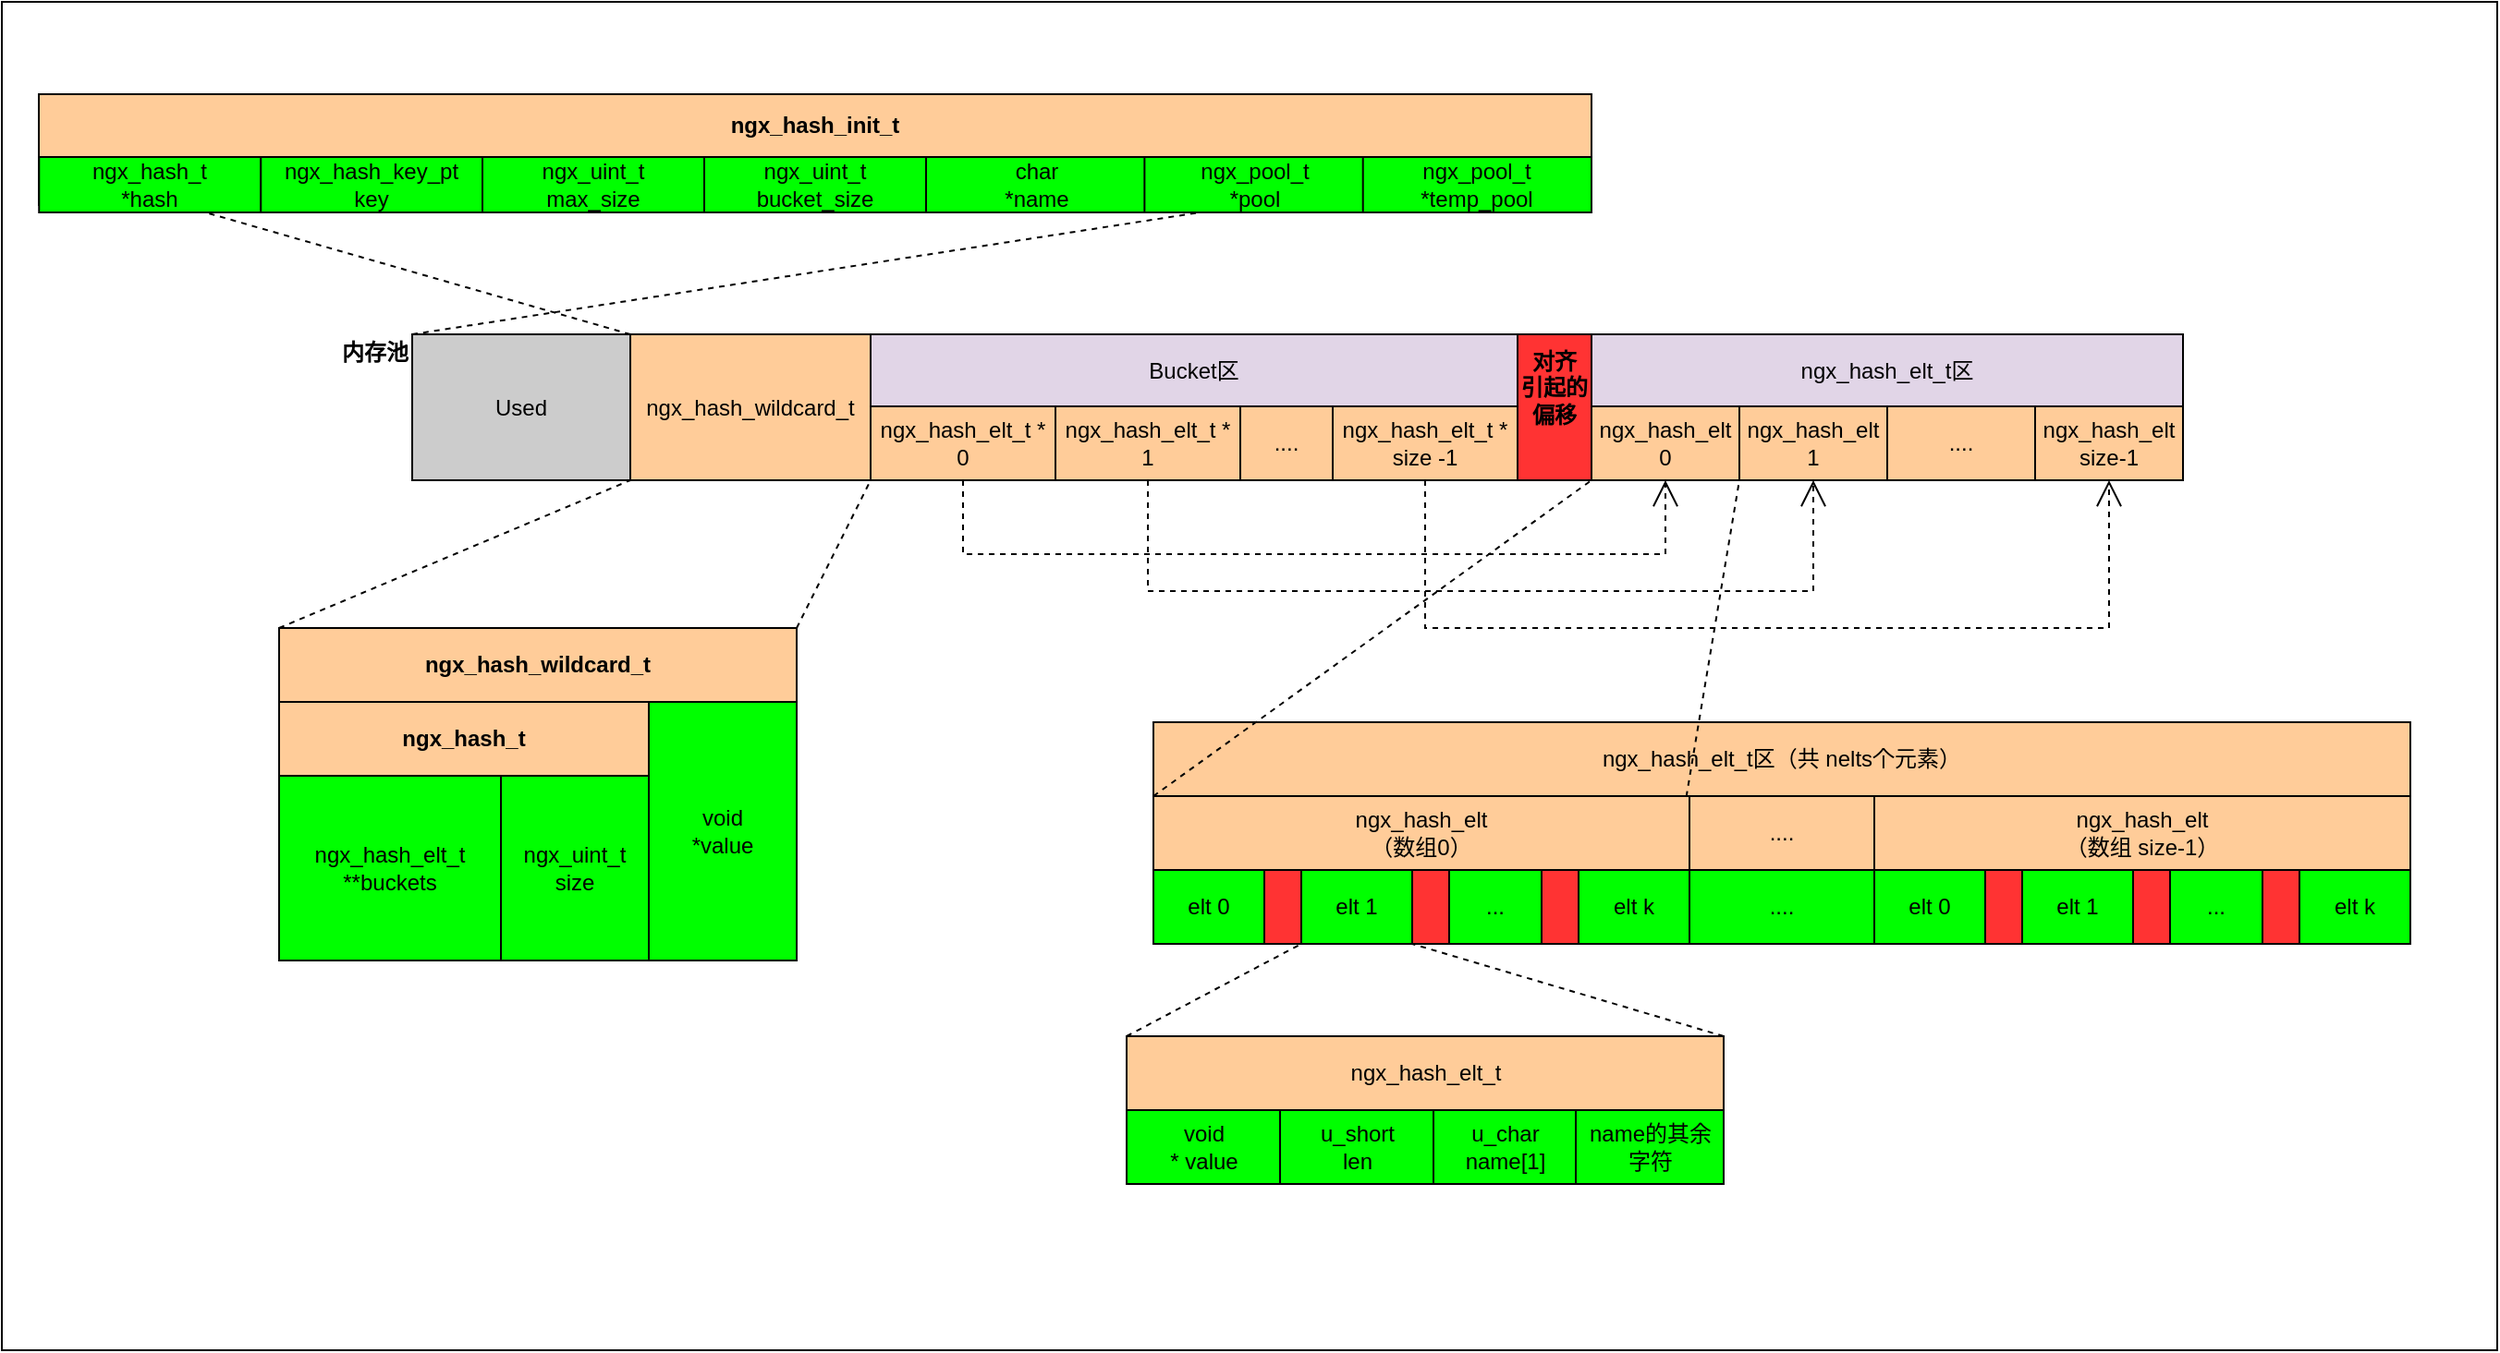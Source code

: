 <mxfile version="12.5.5" type="github" pages="2">
  <diagram id="PYBcWRIYP_JWarQOY-v8" name="ngx_hash">
    <mxGraphModel dx="2235" dy="1949" grid="1" gridSize="10" guides="1" tooltips="1" connect="1" arrows="1" fold="1" page="1" pageScale="1" pageWidth="827" pageHeight="1169" math="0" shadow="0">
      <root>
        <mxCell id="0"/>
        <mxCell id="1" parent="0"/>
        <mxCell id="IymGdgdyuC5TBlrSCNEB-85" value="" style="rounded=0;whiteSpace=wrap;html=1;strokeColor=#000000;fillColor=#FFFFFF;" parent="1" vertex="1">
          <mxGeometry x="-160" y="-370" width="1350" height="730" as="geometry"/>
        </mxCell>
        <mxCell id="IymGdgdyuC5TBlrSCNEB-5" value="" style="rounded=0;whiteSpace=wrap;html=1;" parent="1" vertex="1">
          <mxGeometry x="-10" y="-31" width="280" height="180" as="geometry"/>
        </mxCell>
        <mxCell id="GJd5LnFdF1x4W9C9UNJp-11" value="" style="rounded=0;whiteSpace=wrap;html=1;" parent="1" vertex="1">
          <mxGeometry x="-10" y="9" width="200" height="140" as="geometry"/>
        </mxCell>
        <mxCell id="n5V-XG2XSndLqi8VTAbY-1" value="" style="rounded=0;whiteSpace=wrap;html=1;" parent="1" vertex="1">
          <mxGeometry x="-140" y="-320" width="840" height="60" as="geometry"/>
        </mxCell>
        <mxCell id="n5V-XG2XSndLqi8VTAbY-3" value="ngx_hash_t&lt;br&gt;*hash" style="rounded=0;whiteSpace=wrap;html=1;fillColor=#00FF00;" parent="1" vertex="1">
          <mxGeometry x="-139.87" y="-286" width="120" height="30" as="geometry"/>
        </mxCell>
        <mxCell id="n5V-XG2XSndLqi8VTAbY-4" value="ngx_hash_key_pt&lt;br&gt;key" style="rounded=0;whiteSpace=wrap;html=1;fillColor=#00FF00;" parent="1" vertex="1">
          <mxGeometry x="-19.87" y="-286" width="120" height="30" as="geometry"/>
        </mxCell>
        <mxCell id="n5V-XG2XSndLqi8VTAbY-5" value="ngx_uint_t&lt;br&gt;max_size" style="rounded=0;whiteSpace=wrap;html=1;fillColor=#00FF00;" parent="1" vertex="1">
          <mxGeometry x="100" y="-286" width="120" height="30" as="geometry"/>
        </mxCell>
        <mxCell id="n5V-XG2XSndLqi8VTAbY-6" value="ngx_uint_t&lt;br&gt;bucket_size" style="rounded=0;whiteSpace=wrap;html=1;fillColor=#00FF00;" parent="1" vertex="1">
          <mxGeometry x="220" y="-286" width="120" height="30" as="geometry"/>
        </mxCell>
        <mxCell id="n5V-XG2XSndLqi8VTAbY-7" value="char&lt;br&gt;*name" style="rounded=0;whiteSpace=wrap;html=1;fillColor=#00FF00;" parent="1" vertex="1">
          <mxGeometry x="340" y="-286" width="120" height="30" as="geometry"/>
        </mxCell>
        <mxCell id="n5V-XG2XSndLqi8VTAbY-8" value="ngx_pool_t&lt;br&gt;*pool" style="rounded=0;whiteSpace=wrap;html=1;fillColor=#00FF00;" parent="1" vertex="1">
          <mxGeometry x="458.18" y="-286" width="120" height="30" as="geometry"/>
        </mxCell>
        <mxCell id="n5V-XG2XSndLqi8VTAbY-9" value="ngx_pool_t&lt;br&gt;*temp_pool" style="rounded=0;whiteSpace=wrap;html=1;fillColor=#00FF00;" parent="1" vertex="1">
          <mxGeometry x="576.36" y="-286" width="123.64" height="30" as="geometry"/>
        </mxCell>
        <mxCell id="n5V-XG2XSndLqi8VTAbY-10" value="" style="rounded=0;whiteSpace=wrap;html=1;" parent="1" vertex="1">
          <mxGeometry x="62" y="-190" width="598" height="79" as="geometry"/>
        </mxCell>
        <mxCell id="IymGdgdyuC5TBlrSCNEB-1" value="&lt;b&gt;内存池&lt;/b&gt;" style="text;html=1;strokeColor=none;fillColor=none;align=center;verticalAlign=middle;whiteSpace=wrap;rounded=0;" parent="1" vertex="1">
          <mxGeometry x="22" y="-190" width="40" height="20" as="geometry"/>
        </mxCell>
        <mxCell id="IymGdgdyuC5TBlrSCNEB-3" value="Used" style="rounded=0;whiteSpace=wrap;html=1;fillColor=#CCCCCC;" parent="1" vertex="1">
          <mxGeometry x="62" y="-190" width="118" height="79" as="geometry"/>
        </mxCell>
        <mxCell id="IymGdgdyuC5TBlrSCNEB-9" value="&lt;b style=&quot;white-space: normal&quot;&gt;ngx_hash_wildcard_t&lt;/b&gt;" style="rounded=0;whiteSpace=wrap;html=1;fillColor=#FFCC99;" parent="1" vertex="1">
          <mxGeometry x="-10" y="-31" width="280" height="40" as="geometry"/>
        </mxCell>
        <mxCell id="IymGdgdyuC5TBlrSCNEB-10" value="&lt;b style=&quot;white-space: normal&quot;&gt;ngx_hash_t&lt;/b&gt;" style="rounded=0;whiteSpace=wrap;html=1;fillColor=#FFCC99;" parent="1" vertex="1">
          <mxGeometry x="-10" y="9" width="200" height="40" as="geometry"/>
        </mxCell>
        <mxCell id="IymGdgdyuC5TBlrSCNEB-11" value="&lt;span style=&quot;white-space: normal&quot;&gt;ngx_hash_elt_t&lt;/span&gt;&lt;br style=&quot;white-space: normal&quot;&gt;&lt;span style=&quot;white-space: normal&quot;&gt;**buckets&lt;/span&gt;" style="rounded=0;whiteSpace=wrap;html=1;fillColor=#00FF00;" parent="1" vertex="1">
          <mxGeometry x="-10" y="49" width="120" height="100" as="geometry"/>
        </mxCell>
        <mxCell id="IymGdgdyuC5TBlrSCNEB-12" value="&lt;span style=&quot;white-space: normal&quot;&gt;ngx_uint_t&lt;/span&gt;&lt;br style=&quot;white-space: normal&quot;&gt;&lt;span style=&quot;white-space: normal&quot;&gt;size&lt;/span&gt;" style="rounded=0;whiteSpace=wrap;html=1;fillColor=#00FF00;" parent="1" vertex="1">
          <mxGeometry x="110" y="49" width="80" height="100" as="geometry"/>
        </mxCell>
        <mxCell id="IymGdgdyuC5TBlrSCNEB-13" value="void&lt;br&gt;*value" style="rounded=0;whiteSpace=wrap;html=1;fillColor=#00FF00;" parent="1" vertex="1">
          <mxGeometry x="190" y="9" width="80" height="140" as="geometry"/>
        </mxCell>
        <mxCell id="IymGdgdyuC5TBlrSCNEB-14" value="" style="endArrow=none;dashed=1;html=1;entryX=0;entryY=1;entryDx=0;entryDy=0;exitX=0;exitY=0;exitDx=0;exitDy=0;" parent="1" source="IymGdgdyuC5TBlrSCNEB-9" target="IymGdgdyuC5TBlrSCNEB-81" edge="1">
          <mxGeometry width="50" height="50" relative="1" as="geometry">
            <mxPoint x="170" y="49" as="sourcePoint"/>
            <mxPoint x="180" y="-111" as="targetPoint"/>
          </mxGeometry>
        </mxCell>
        <mxCell id="IymGdgdyuC5TBlrSCNEB-17" value="&lt;b style=&quot;white-space: normal&quot;&gt;ngx_hash_init_t&lt;/b&gt;" style="rounded=0;whiteSpace=wrap;html=1;fillColor=#FFCC99;" parent="1" vertex="1">
          <mxGeometry x="-140" y="-320" width="840" height="34" as="geometry"/>
        </mxCell>
        <mxCell id="IymGdgdyuC5TBlrSCNEB-20" value="" style="endArrow=none;dashed=1;html=1;entryX=0.25;entryY=1;entryDx=0;entryDy=0;exitX=0;exitY=0;exitDx=0;exitDy=0;" parent="1" source="IymGdgdyuC5TBlrSCNEB-3" target="n5V-XG2XSndLqi8VTAbY-8" edge="1">
          <mxGeometry width="50" height="50" relative="1" as="geometry">
            <mxPoint x="210" y="-170" as="sourcePoint"/>
            <mxPoint x="260" y="-220" as="targetPoint"/>
          </mxGeometry>
        </mxCell>
        <mxCell id="IymGdgdyuC5TBlrSCNEB-21" value="" style="endArrow=none;dashed=1;html=1;entryX=0.75;entryY=1;entryDx=0;entryDy=0;exitX=0;exitY=0;exitDx=0;exitDy=0;" parent="1" source="IymGdgdyuC5TBlrSCNEB-81" target="n5V-XG2XSndLqi8VTAbY-3" edge="1">
          <mxGeometry width="50" height="50" relative="1" as="geometry">
            <mxPoint x="240" y="-79" as="sourcePoint"/>
            <mxPoint x="30" y="-190" as="targetPoint"/>
          </mxGeometry>
        </mxCell>
        <mxCell id="IymGdgdyuC5TBlrSCNEB-23" value="" style="endArrow=none;dashed=1;html=1;entryX=1;entryY=1;entryDx=0;entryDy=0;exitX=1;exitY=0;exitDx=0;exitDy=0;" parent="1" source="IymGdgdyuC5TBlrSCNEB-9" target="IymGdgdyuC5TBlrSCNEB-81" edge="1">
          <mxGeometry width="50" height="50" relative="1" as="geometry">
            <mxPoint x="190.0" y="99" as="sourcePoint"/>
            <mxPoint x="310" y="-111" as="targetPoint"/>
          </mxGeometry>
        </mxCell>
        <mxCell id="IymGdgdyuC5TBlrSCNEB-24" value="&lt;p&gt;&lt;br&gt;&lt;/p&gt;" style="rounded=0;whiteSpace=wrap;html=1;" parent="1" vertex="1">
          <mxGeometry x="310" y="-190" width="710" height="79" as="geometry"/>
        </mxCell>
        <mxCell id="IymGdgdyuC5TBlrSCNEB-25" value="Bucket区" style="rounded=0;whiteSpace=wrap;html=1;fillColor=#E1D5E7;" parent="1" vertex="1">
          <mxGeometry x="310" y="-190" width="350" height="39" as="geometry"/>
        </mxCell>
        <mxCell id="IymGdgdyuC5TBlrSCNEB-26" value="ngx_hash_elt_t *&lt;br&gt;0" style="rounded=0;whiteSpace=wrap;html=1;fillColor=#FFCC99;" parent="1" vertex="1">
          <mxGeometry x="310" y="-151" width="100" height="40" as="geometry"/>
        </mxCell>
        <mxCell id="IymGdgdyuC5TBlrSCNEB-27" value="ngx_hash_elt_t *&lt;br&gt;1" style="rounded=0;whiteSpace=wrap;html=1;fillColor=#FFCC99;" parent="1" vertex="1">
          <mxGeometry x="410" y="-151" width="100" height="40" as="geometry"/>
        </mxCell>
        <mxCell id="IymGdgdyuC5TBlrSCNEB-28" value="ngx_hash_elt_t *&lt;br&gt;size -1" style="rounded=0;whiteSpace=wrap;html=1;fillColor=#FFCC99;" parent="1" vertex="1">
          <mxGeometry x="560" y="-151" width="100" height="40" as="geometry"/>
        </mxCell>
        <mxCell id="IymGdgdyuC5TBlrSCNEB-29" value="...." style="rounded=0;whiteSpace=wrap;html=1;fillColor=#FFCC99;" parent="1" vertex="1">
          <mxGeometry x="510" y="-151" width="50" height="40" as="geometry"/>
        </mxCell>
        <mxCell id="IymGdgdyuC5TBlrSCNEB-30" value="" style="rounded=0;whiteSpace=wrap;html=1;fillColor=#FF3333;" parent="1" vertex="1">
          <mxGeometry x="660" y="-190" width="40" height="79" as="geometry"/>
        </mxCell>
        <mxCell id="IymGdgdyuC5TBlrSCNEB-31" value="&lt;b&gt;对齐&lt;br&gt;引起的&lt;br&gt;偏移&lt;/b&gt;" style="text;html=1;strokeColor=none;fillColor=none;align=center;verticalAlign=middle;whiteSpace=wrap;rounded=0;" parent="1" vertex="1">
          <mxGeometry x="635" y="-171" width="90" height="20" as="geometry"/>
        </mxCell>
        <mxCell id="IymGdgdyuC5TBlrSCNEB-34" value="ngx_hash_elt_t区" style="rounded=0;whiteSpace=wrap;html=1;fillColor=#E1D5E7;" parent="1" vertex="1">
          <mxGeometry x="700" y="-190" width="320" height="39" as="geometry"/>
        </mxCell>
        <mxCell id="IymGdgdyuC5TBlrSCNEB-35" value="ngx_hash_elt&lt;br&gt;0" style="rounded=0;whiteSpace=wrap;html=1;fillColor=#FFCC99;" parent="1" vertex="1">
          <mxGeometry x="700" y="-151" width="80" height="40" as="geometry"/>
        </mxCell>
        <mxCell id="IymGdgdyuC5TBlrSCNEB-37" value="ngx_hash_elt&lt;br&gt;1" style="rounded=0;whiteSpace=wrap;html=1;fillColor=#FFCC99;" parent="1" vertex="1">
          <mxGeometry x="780" y="-151" width="80" height="40" as="geometry"/>
        </mxCell>
        <mxCell id="IymGdgdyuC5TBlrSCNEB-38" value="...." style="rounded=0;whiteSpace=wrap;html=1;fillColor=#FFCC99;" parent="1" vertex="1">
          <mxGeometry x="860" y="-151" width="80" height="40" as="geometry"/>
        </mxCell>
        <mxCell id="IymGdgdyuC5TBlrSCNEB-39" value="ngx_hash_elt&lt;br&gt;size-1" style="rounded=0;whiteSpace=wrap;html=1;fillColor=#FFCC99;" parent="1" vertex="1">
          <mxGeometry x="940" y="-151" width="80" height="40" as="geometry"/>
        </mxCell>
        <mxCell id="IymGdgdyuC5TBlrSCNEB-42" value="" style="endArrow=open;endSize=12;dashed=1;html=1;exitX=0.5;exitY=1;exitDx=0;exitDy=0;rounded=0;entryX=0.5;entryY=1;entryDx=0;entryDy=0;" parent="1" source="IymGdgdyuC5TBlrSCNEB-26" target="IymGdgdyuC5TBlrSCNEB-35" edge="1">
          <mxGeometry width="160" relative="1" as="geometry">
            <mxPoint x="540" y="-31" as="sourcePoint"/>
            <mxPoint x="720" y="-91" as="targetPoint"/>
            <Array as="points">
              <mxPoint x="360" y="-71"/>
              <mxPoint x="740" y="-71"/>
            </Array>
          </mxGeometry>
        </mxCell>
        <mxCell id="IymGdgdyuC5TBlrSCNEB-43" value="" style="endArrow=open;endSize=12;dashed=1;html=1;exitX=0.5;exitY=1;exitDx=0;exitDy=0;rounded=0;entryX=0.5;entryY=1;entryDx=0;entryDy=0;" parent="1" source="IymGdgdyuC5TBlrSCNEB-27" target="IymGdgdyuC5TBlrSCNEB-37" edge="1">
          <mxGeometry width="160" relative="1" as="geometry">
            <mxPoint x="370" y="-101" as="sourcePoint"/>
            <mxPoint x="750" y="-101" as="targetPoint"/>
            <Array as="points">
              <mxPoint x="460" y="-51"/>
              <mxPoint x="820" y="-51"/>
            </Array>
          </mxGeometry>
        </mxCell>
        <mxCell id="IymGdgdyuC5TBlrSCNEB-44" value="" style="endArrow=open;endSize=12;dashed=1;html=1;exitX=0.5;exitY=1;exitDx=0;exitDy=0;rounded=0;entryX=0.5;entryY=1;entryDx=0;entryDy=0;" parent="1" source="IymGdgdyuC5TBlrSCNEB-28" target="IymGdgdyuC5TBlrSCNEB-39" edge="1">
          <mxGeometry width="160" relative="1" as="geometry">
            <mxPoint x="610" y="-91" as="sourcePoint"/>
            <mxPoint x="970" y="-91" as="targetPoint"/>
            <Array as="points">
              <mxPoint x="610" y="-31"/>
              <mxPoint x="980" y="-31"/>
            </Array>
          </mxGeometry>
        </mxCell>
        <mxCell id="IymGdgdyuC5TBlrSCNEB-47" value="" style="rounded=0;whiteSpace=wrap;html=1;fillColor=#FFFFFF;" parent="1" vertex="1">
          <mxGeometry x="463" y="20" width="680" height="120" as="geometry"/>
        </mxCell>
        <mxCell id="IymGdgdyuC5TBlrSCNEB-48" value="&lt;span style=&quot;white-space: normal&quot;&gt;ngx_hash_elt_t区（共 nelts个元素）&lt;/span&gt;" style="rounded=0;whiteSpace=wrap;html=1;fillColor=#FFCC99;" parent="1" vertex="1">
          <mxGeometry x="463" y="20" width="680" height="40" as="geometry"/>
        </mxCell>
        <mxCell id="IymGdgdyuC5TBlrSCNEB-49" value="" style="rounded=0;whiteSpace=wrap;html=1;fillColor=#FFFFFF;" parent="1" vertex="1">
          <mxGeometry x="463" y="60" width="290" height="80" as="geometry"/>
        </mxCell>
        <mxCell id="IymGdgdyuC5TBlrSCNEB-50" value="&lt;span style=&quot;white-space: normal&quot;&gt;ngx_hash_elt&lt;/span&gt;&lt;br style=&quot;white-space: normal&quot;&gt;（数组0）" style="rounded=0;whiteSpace=wrap;html=1;fillColor=#FFCC99;" parent="1" vertex="1">
          <mxGeometry x="463" y="60" width="290" height="40" as="geometry"/>
        </mxCell>
        <mxCell id="IymGdgdyuC5TBlrSCNEB-51" value="" style="rounded=0;whiteSpace=wrap;html=1;fillColor=#FFFFFF;" parent="1" vertex="1">
          <mxGeometry x="448.5" y="190" width="323" height="80" as="geometry"/>
        </mxCell>
        <mxCell id="IymGdgdyuC5TBlrSCNEB-52" value="elt 0" style="rounded=0;whiteSpace=wrap;html=1;fillColor=#00FF00;" parent="1" vertex="1">
          <mxGeometry x="463" y="100" width="60" height="40" as="geometry"/>
        </mxCell>
        <mxCell id="IymGdgdyuC5TBlrSCNEB-53" value="elt 1" style="rounded=0;whiteSpace=wrap;html=1;fillColor=#00FF00;" parent="1" vertex="1">
          <mxGeometry x="543" y="100" width="60" height="40" as="geometry"/>
        </mxCell>
        <mxCell id="IymGdgdyuC5TBlrSCNEB-54" value="..." style="rounded=0;whiteSpace=wrap;html=1;fillColor=#00FF00;" parent="1" vertex="1">
          <mxGeometry x="623" y="100" width="50" height="40" as="geometry"/>
        </mxCell>
        <mxCell id="IymGdgdyuC5TBlrSCNEB-55" value="elt k" style="rounded=0;whiteSpace=wrap;html=1;fillColor=#00FF00;" parent="1" vertex="1">
          <mxGeometry x="693" y="100" width="60" height="40" as="geometry"/>
        </mxCell>
        <mxCell id="IymGdgdyuC5TBlrSCNEB-56" value="&lt;span style=&quot;white-space: normal&quot;&gt;ngx_hash_elt_t&lt;/span&gt;" style="rounded=0;whiteSpace=wrap;html=1;fillColor=#FFCC99;" parent="1" vertex="1">
          <mxGeometry x="448.5" y="190" width="323" height="40" as="geometry"/>
        </mxCell>
        <mxCell id="IymGdgdyuC5TBlrSCNEB-57" value="void&lt;br&gt;* value" style="rounded=0;whiteSpace=wrap;html=1;fillColor=#00FF00;" parent="1" vertex="1">
          <mxGeometry x="448.5" y="230" width="83" height="40" as="geometry"/>
        </mxCell>
        <mxCell id="IymGdgdyuC5TBlrSCNEB-58" value="u_short&lt;br&gt;len" style="rounded=0;whiteSpace=wrap;html=1;fillColor=#00FF00;" parent="1" vertex="1">
          <mxGeometry x="531.5" y="230" width="83" height="40" as="geometry"/>
        </mxCell>
        <mxCell id="IymGdgdyuC5TBlrSCNEB-59" value="u_char&lt;br&gt;name[1]" style="rounded=0;whiteSpace=wrap;html=1;fillColor=#00FF00;" parent="1" vertex="1">
          <mxGeometry x="614.5" y="230" width="77" height="40" as="geometry"/>
        </mxCell>
        <mxCell id="IymGdgdyuC5TBlrSCNEB-60" value="name的其余字符" style="rounded=0;whiteSpace=wrap;html=1;fillColor=#00FF00;" parent="1" vertex="1">
          <mxGeometry x="691.5" y="230" width="80" height="40" as="geometry"/>
        </mxCell>
        <mxCell id="IymGdgdyuC5TBlrSCNEB-63" value="" style="rounded=0;whiteSpace=wrap;html=1;fillColor=#FF3333;" parent="1" vertex="1">
          <mxGeometry x="523" y="100" width="20" height="40" as="geometry"/>
        </mxCell>
        <mxCell id="IymGdgdyuC5TBlrSCNEB-64" value="" style="rounded=0;whiteSpace=wrap;html=1;fillColor=#FF3333;" parent="1" vertex="1">
          <mxGeometry x="603" y="100" width="20" height="40" as="geometry"/>
        </mxCell>
        <mxCell id="IymGdgdyuC5TBlrSCNEB-65" value="" style="rounded=0;whiteSpace=wrap;html=1;fillColor=#FF3333;" parent="1" vertex="1">
          <mxGeometry x="673" y="100" width="20" height="40" as="geometry"/>
        </mxCell>
        <mxCell id="IymGdgdyuC5TBlrSCNEB-66" value="" style="endArrow=none;dashed=1;html=1;entryX=1;entryY=1;entryDx=0;entryDy=0;exitX=0;exitY=0;exitDx=0;exitDy=0;" parent="1" source="IymGdgdyuC5TBlrSCNEB-56" target="IymGdgdyuC5TBlrSCNEB-63" edge="1">
          <mxGeometry width="50" height="50" relative="1" as="geometry">
            <mxPoint x="473" y="190" as="sourcePoint"/>
            <mxPoint x="523" y="140" as="targetPoint"/>
          </mxGeometry>
        </mxCell>
        <mxCell id="IymGdgdyuC5TBlrSCNEB-67" value="" style="endArrow=none;dashed=1;html=1;entryX=1;entryY=1;entryDx=0;entryDy=0;exitX=1;exitY=0;exitDx=0;exitDy=0;" parent="1" source="IymGdgdyuC5TBlrSCNEB-56" target="IymGdgdyuC5TBlrSCNEB-53" edge="1">
          <mxGeometry width="50" height="50" relative="1" as="geometry">
            <mxPoint x="603" y="240" as="sourcePoint"/>
            <mxPoint x="653" y="190" as="targetPoint"/>
          </mxGeometry>
        </mxCell>
        <mxCell id="IymGdgdyuC5TBlrSCNEB-68" value="&lt;span style=&quot;white-space: normal&quot;&gt;ngx_hash_elt&lt;/span&gt;&lt;br style=&quot;white-space: normal&quot;&gt;（数组 size-1）" style="rounded=0;whiteSpace=wrap;html=1;fillColor=#FFCC99;" parent="1" vertex="1">
          <mxGeometry x="853" y="60" width="290" height="40" as="geometry"/>
        </mxCell>
        <mxCell id="IymGdgdyuC5TBlrSCNEB-69" value="elt 0" style="rounded=0;whiteSpace=wrap;html=1;fillColor=#00FF00;" parent="1" vertex="1">
          <mxGeometry x="853" y="100" width="60" height="40" as="geometry"/>
        </mxCell>
        <mxCell id="IymGdgdyuC5TBlrSCNEB-70" value="elt 1" style="rounded=0;whiteSpace=wrap;html=1;fillColor=#00FF00;" parent="1" vertex="1">
          <mxGeometry x="933" y="100" width="60" height="40" as="geometry"/>
        </mxCell>
        <mxCell id="IymGdgdyuC5TBlrSCNEB-71" value="..." style="rounded=0;whiteSpace=wrap;html=1;fillColor=#00FF00;" parent="1" vertex="1">
          <mxGeometry x="1013" y="100" width="50" height="40" as="geometry"/>
        </mxCell>
        <mxCell id="IymGdgdyuC5TBlrSCNEB-72" value="elt k" style="rounded=0;whiteSpace=wrap;html=1;fillColor=#00FF00;" parent="1" vertex="1">
          <mxGeometry x="1083" y="100" width="60" height="40" as="geometry"/>
        </mxCell>
        <mxCell id="IymGdgdyuC5TBlrSCNEB-73" value="" style="rounded=0;whiteSpace=wrap;html=1;fillColor=#FF3333;" parent="1" vertex="1">
          <mxGeometry x="913" y="100" width="20" height="40" as="geometry"/>
        </mxCell>
        <mxCell id="IymGdgdyuC5TBlrSCNEB-74" value="" style="rounded=0;whiteSpace=wrap;html=1;fillColor=#FF3333;" parent="1" vertex="1">
          <mxGeometry x="993" y="100" width="20" height="40" as="geometry"/>
        </mxCell>
        <mxCell id="IymGdgdyuC5TBlrSCNEB-75" value="" style="rounded=0;whiteSpace=wrap;html=1;fillColor=#FF3333;" parent="1" vertex="1">
          <mxGeometry x="1063" y="100" width="20" height="40" as="geometry"/>
        </mxCell>
        <mxCell id="IymGdgdyuC5TBlrSCNEB-76" value="" style="rounded=0;whiteSpace=wrap;html=1;fillColor=#FFFFFF;" parent="1" vertex="1">
          <mxGeometry x="753" y="60" width="100" height="80" as="geometry"/>
        </mxCell>
        <mxCell id="IymGdgdyuC5TBlrSCNEB-77" value="...." style="rounded=0;whiteSpace=wrap;html=1;fillColor=#FFCC99;" parent="1" vertex="1">
          <mxGeometry x="753" y="60" width="100" height="40" as="geometry"/>
        </mxCell>
        <mxCell id="IymGdgdyuC5TBlrSCNEB-78" value="...." style="rounded=0;whiteSpace=wrap;html=1;fillColor=#00FF00;" parent="1" vertex="1">
          <mxGeometry x="753" y="100" width="100" height="40" as="geometry"/>
        </mxCell>
        <mxCell id="IymGdgdyuC5TBlrSCNEB-79" value="" style="endArrow=none;dashed=1;html=1;entryX=0;entryY=1;entryDx=0;entryDy=0;exitX=0;exitY=1;exitDx=0;exitDy=0;" parent="1" source="IymGdgdyuC5TBlrSCNEB-48" target="IymGdgdyuC5TBlrSCNEB-35" edge="1">
          <mxGeometry width="50" height="50" relative="1" as="geometry">
            <mxPoint x="650" y="69" as="sourcePoint"/>
            <mxPoint x="700" y="19" as="targetPoint"/>
          </mxGeometry>
        </mxCell>
        <mxCell id="IymGdgdyuC5TBlrSCNEB-80" value="" style="endArrow=none;dashed=1;html=1;entryX=0;entryY=1;entryDx=0;entryDy=0;exitX=0.424;exitY=1.007;exitDx=0;exitDy=0;exitPerimeter=0;" parent="1" source="IymGdgdyuC5TBlrSCNEB-48" target="IymGdgdyuC5TBlrSCNEB-37" edge="1">
          <mxGeometry width="50" height="50" relative="1" as="geometry">
            <mxPoint x="810" y="59" as="sourcePoint"/>
            <mxPoint x="860" y="9" as="targetPoint"/>
          </mxGeometry>
        </mxCell>
        <mxCell id="IymGdgdyuC5TBlrSCNEB-81" value="ngx_hash_wildcard_t" style="rounded=0;whiteSpace=wrap;html=1;strokeColor=#000000;fillColor=#FFCC99;" parent="1" vertex="1">
          <mxGeometry x="180" y="-190" width="130" height="79" as="geometry"/>
        </mxCell>
      </root>
    </mxGraphModel>
  </diagram>
  <diagram id="mopbjW6EJ_WxuSdPLFP7" name="ngx_list">
    <mxGraphModel dx="1408" dy="780" grid="1" gridSize="10" guides="1" tooltips="1" connect="1" arrows="1" fold="1" page="1" pageScale="1" pageWidth="827" pageHeight="1169" math="0" shadow="0">
      <root>
        <mxCell id="ON8rwI9Ev67y9PUMbW77-0"/>
        <mxCell id="ON8rwI9Ev67y9PUMbW77-1" parent="ON8rwI9Ev67y9PUMbW77-0"/>
        <mxCell id="ON8rwI9Ev67y9PUMbW77-2" value="" style="rounded=0;whiteSpace=wrap;html=1;fillColor=#fff2cc;strokeColor=#d6b656;" vertex="1" parent="ON8rwI9Ev67y9PUMbW77-1">
          <mxGeometry x="125" y="160" width="120" height="260" as="geometry"/>
        </mxCell>
        <mxCell id="TEIEiEpPBZuSL7gOsXnM-0" value="&lt;font style=&quot;font-size: 14px&quot;&gt;&lt;b&gt;ngx_list_t&lt;/b&gt;&lt;/font&gt;" style="text;html=1;strokeColor=none;fillColor=none;align=center;verticalAlign=middle;whiteSpace=wrap;rounded=0;" vertex="1" parent="ON8rwI9Ev67y9PUMbW77-1">
          <mxGeometry x="165" y="170" width="40" height="20" as="geometry"/>
        </mxCell>
        <mxCell id="TEIEiEpPBZuSL7gOsXnM-1" value="ngx_list_part_t&lt;br&gt;part" style="rounded=0;whiteSpace=wrap;html=1;" vertex="1" parent="ON8rwI9Ev67y9PUMbW77-1">
          <mxGeometry x="140" y="200" width="90" height="40" as="geometry"/>
        </mxCell>
        <mxCell id="TEIEiEpPBZuSL7gOsXnM-2" value="size_t&lt;br&gt;size" style="rounded=0;whiteSpace=wrap;html=1;fillColor=#dae8fc;strokeColor=#6c8ebf;" vertex="1" parent="ON8rwI9Ev67y9PUMbW77-1">
          <mxGeometry x="140" y="240" width="90" height="40" as="geometry"/>
        </mxCell>
        <mxCell id="TEIEiEpPBZuSL7gOsXnM-3" value="ngx_unit_t&lt;br&gt;nalloc" style="rounded=0;whiteSpace=wrap;html=1;" vertex="1" parent="ON8rwI9Ev67y9PUMbW77-1">
          <mxGeometry x="140" y="280" width="90" height="40" as="geometry"/>
        </mxCell>
        <mxCell id="TEIEiEpPBZuSL7gOsXnM-4" value="ngx_pool_t&lt;br&gt;*pool" style="rounded=0;whiteSpace=wrap;html=1;fillColor=#dae8fc;strokeColor=#6c8ebf;" vertex="1" parent="ON8rwI9Ev67y9PUMbW77-1">
          <mxGeometry x="140" y="320" width="90" height="40" as="geometry"/>
        </mxCell>
        <mxCell id="TEIEiEpPBZuSL7gOsXnM-5" value="ngx_list_part_t&lt;br&gt;*last" style="rounded=0;whiteSpace=wrap;html=1;" vertex="1" parent="ON8rwI9Ev67y9PUMbW77-1">
          <mxGeometry x="140" y="360" width="90" height="40" as="geometry"/>
        </mxCell>
        <mxCell id="GNENLwACp0Gcc0067cGy-0" value="" style="rounded=0;whiteSpace=wrap;html=1;fillColor=#e1d5e7;strokeColor=#9673a6;" vertex="1" parent="ON8rwI9Ev67y9PUMbW77-1">
          <mxGeometry x="360" y="160" width="120" height="180" as="geometry"/>
        </mxCell>
        <mxCell id="GNENLwACp0Gcc0067cGy-1" value="&lt;font style=&quot;font-size: 14px&quot;&gt;&lt;b&gt;ngx_list_part_t&lt;/b&gt;&lt;/font&gt;" style="text;html=1;strokeColor=none;fillColor=none;align=center;verticalAlign=middle;whiteSpace=wrap;rounded=0;" vertex="1" parent="ON8rwI9Ev67y9PUMbW77-1">
          <mxGeometry x="400" y="170" width="40" height="20" as="geometry"/>
        </mxCell>
        <mxCell id="GNENLwACp0Gcc0067cGy-2" value="void&lt;br&gt;*elets" style="rounded=0;whiteSpace=wrap;html=1;fillColor=#dae8fc;strokeColor=#6c8ebf;" vertex="1" parent="ON8rwI9Ev67y9PUMbW77-1">
          <mxGeometry x="375" y="200" width="90" height="40" as="geometry"/>
        </mxCell>
        <mxCell id="GNENLwACp0Gcc0067cGy-3" value="ngx_unit_t&lt;br&gt;nelts" style="rounded=0;whiteSpace=wrap;html=1;" vertex="1" parent="ON8rwI9Ev67y9PUMbW77-1">
          <mxGeometry x="375" y="240" width="90" height="40" as="geometry"/>
        </mxCell>
        <mxCell id="GNENLwACp0Gcc0067cGy-4" value="ngx_list_part_t&lt;br&gt;*next" style="rounded=0;whiteSpace=wrap;html=1;fillColor=#dae8fc;strokeColor=#6c8ebf;" vertex="1" parent="ON8rwI9Ev67y9PUMbW77-1">
          <mxGeometry x="375" y="280" width="90" height="40" as="geometry"/>
        </mxCell>
        <mxCell id="GNENLwACp0Gcc0067cGy-5" value="" style="rounded=0;whiteSpace=wrap;html=1;fillColor=#e1d5e7;strokeColor=#9673a6;" vertex="1" parent="ON8rwI9Ev67y9PUMbW77-1">
          <mxGeometry x="560" y="160" width="120" height="180" as="geometry"/>
        </mxCell>
        <mxCell id="GNENLwACp0Gcc0067cGy-6" value="&lt;font style=&quot;font-size: 14px&quot;&gt;&lt;b&gt;ngx_list_part_t&lt;/b&gt;&lt;/font&gt;" style="text;html=1;strokeColor=none;fillColor=none;align=center;verticalAlign=middle;whiteSpace=wrap;rounded=0;" vertex="1" parent="ON8rwI9Ev67y9PUMbW77-1">
          <mxGeometry x="600" y="170" width="40" height="20" as="geometry"/>
        </mxCell>
        <mxCell id="GNENLwACp0Gcc0067cGy-7" value="void&lt;br&gt;*elets" style="rounded=0;whiteSpace=wrap;html=1;fillColor=#dae8fc;strokeColor=#6c8ebf;" vertex="1" parent="ON8rwI9Ev67y9PUMbW77-1">
          <mxGeometry x="575" y="200" width="90" height="40" as="geometry"/>
        </mxCell>
        <mxCell id="GNENLwACp0Gcc0067cGy-8" value="ngx_unit_t&lt;br&gt;nelts" style="rounded=0;whiteSpace=wrap;html=1;" vertex="1" parent="ON8rwI9Ev67y9PUMbW77-1">
          <mxGeometry x="575" y="240" width="90" height="40" as="geometry"/>
        </mxCell>
        <mxCell id="GNENLwACp0Gcc0067cGy-9" value="ngx_list_part_t&lt;br&gt;*next" style="rounded=0;whiteSpace=wrap;html=1;fillColor=#dae8fc;strokeColor=#6c8ebf;" vertex="1" parent="ON8rwI9Ev67y9PUMbW77-1">
          <mxGeometry x="575" y="280" width="90" height="40" as="geometry"/>
        </mxCell>
        <mxCell id="GNENLwACp0Gcc0067cGy-10" value="" style="endArrow=classic;html=1;exitX=1;exitY=0.5;exitDx=0;exitDy=0;entryX=0.25;entryY=0;entryDx=0;entryDy=0;curved=1;" edge="1" parent="ON8rwI9Ev67y9PUMbW77-1" source="GNENLwACp0Gcc0067cGy-4" target="GNENLwACp0Gcc0067cGy-5">
          <mxGeometry width="50" height="50" relative="1" as="geometry">
            <mxPoint x="500" y="410" as="sourcePoint"/>
            <mxPoint x="550" y="360" as="targetPoint"/>
            <Array as="points">
              <mxPoint x="520" y="350"/>
              <mxPoint x="530" y="40"/>
            </Array>
          </mxGeometry>
        </mxCell>
        <mxCell id="GNENLwACp0Gcc0067cGy-11" value="" style="rounded=0;whiteSpace=wrap;html=1;fillColor=#e1d5e7;strokeColor=#9673a6;" vertex="1" parent="ON8rwI9Ev67y9PUMbW77-1">
          <mxGeometry x="760" y="160" width="120" height="180" as="geometry"/>
        </mxCell>
        <mxCell id="GNENLwACp0Gcc0067cGy-12" value="&lt;font style=&quot;font-size: 14px&quot;&gt;&lt;b&gt;ngx_list_part_t&lt;/b&gt;&lt;/font&gt;" style="text;html=1;strokeColor=none;fillColor=none;align=center;verticalAlign=middle;whiteSpace=wrap;rounded=0;" vertex="1" parent="ON8rwI9Ev67y9PUMbW77-1">
          <mxGeometry x="800" y="170" width="40" height="20" as="geometry"/>
        </mxCell>
        <mxCell id="GNENLwACp0Gcc0067cGy-13" value="void&lt;br&gt;*elets" style="rounded=0;whiteSpace=wrap;html=1;fillColor=#dae8fc;strokeColor=#6c8ebf;" vertex="1" parent="ON8rwI9Ev67y9PUMbW77-1">
          <mxGeometry x="775" y="200" width="90" height="40" as="geometry"/>
        </mxCell>
        <mxCell id="GNENLwACp0Gcc0067cGy-14" value="ngx_unit_t&lt;br&gt;nelts" style="rounded=0;whiteSpace=wrap;html=1;" vertex="1" parent="ON8rwI9Ev67y9PUMbW77-1">
          <mxGeometry x="775" y="240" width="90" height="40" as="geometry"/>
        </mxCell>
        <mxCell id="GNENLwACp0Gcc0067cGy-15" value="ngx_list_part_t&lt;br&gt;*next" style="rounded=0;whiteSpace=wrap;html=1;fillColor=#dae8fc;strokeColor=#6c8ebf;" vertex="1" parent="ON8rwI9Ev67y9PUMbW77-1">
          <mxGeometry x="775" y="280" width="90" height="40" as="geometry"/>
        </mxCell>
        <mxCell id="GNENLwACp0Gcc0067cGy-16" value="" style="endArrow=classic;html=1;exitX=1;exitY=0.5;exitDx=0;exitDy=0;entryX=0.25;entryY=0;entryDx=0;entryDy=0;curved=1;" edge="1" parent="ON8rwI9Ev67y9PUMbW77-1" source="GNENLwACp0Gcc0067cGy-9" target="GNENLwACp0Gcc0067cGy-11">
          <mxGeometry width="50" height="50" relative="1" as="geometry">
            <mxPoint x="675" y="300" as="sourcePoint"/>
            <mxPoint x="800" y="160" as="targetPoint"/>
            <Array as="points">
              <mxPoint x="730" y="350"/>
              <mxPoint x="740" y="40"/>
            </Array>
          </mxGeometry>
        </mxCell>
        <mxCell id="GNENLwACp0Gcc0067cGy-17" value="" style="endArrow=classic;html=1;exitX=1;exitY=0.25;exitDx=0;exitDy=0;entryX=0.25;entryY=0;entryDx=0;entryDy=0;curved=1;" edge="1" parent="ON8rwI9Ev67y9PUMbW77-1" source="TEIEiEpPBZuSL7gOsXnM-1" target="GNENLwACp0Gcc0067cGy-0">
          <mxGeometry width="50" height="50" relative="1" as="geometry">
            <mxPoint x="340" y="150" as="sourcePoint"/>
            <mxPoint x="390" y="100" as="targetPoint"/>
            <Array as="points">
              <mxPoint x="270" y="220"/>
              <mxPoint x="290" y="210"/>
              <mxPoint x="320" y="150"/>
              <mxPoint x="360" y="90"/>
            </Array>
          </mxGeometry>
        </mxCell>
        <mxCell id="GNENLwACp0Gcc0067cGy-19" value="" style="endArrow=classic;html=1;entryX=0;entryY=0.75;entryDx=0;entryDy=0;curved=1;" edge="1" parent="ON8rwI9Ev67y9PUMbW77-1" source="TEIEiEpPBZuSL7gOsXnM-5" target="GNENLwACp0Gcc0067cGy-11">
          <mxGeometry width="50" height="50" relative="1" as="geometry">
            <mxPoint x="320" y="420" as="sourcePoint"/>
            <mxPoint x="370" y="370" as="targetPoint"/>
            <Array as="points">
              <mxPoint x="360" y="430"/>
              <mxPoint x="700" y="370"/>
            </Array>
          </mxGeometry>
        </mxCell>
        <mxCell id="GNENLwACp0Gcc0067cGy-20" value="" style="rounded=0;whiteSpace=wrap;html=1;" vertex="1" parent="ON8rwI9Ev67y9PUMbW77-1">
          <mxGeometry x="540" y="480" width="560" height="40" as="geometry"/>
        </mxCell>
        <mxCell id="GNENLwACp0Gcc0067cGy-21" value="used" style="rounded=0;whiteSpace=wrap;html=1;fillColor=#ffe6cc;strokeColor=#d79b00;" vertex="1" parent="ON8rwI9Ev67y9PUMbW77-1">
          <mxGeometry x="540" y="480" width="80" height="40" as="geometry"/>
        </mxCell>
        <mxCell id="GNENLwACp0Gcc0067cGy-22" value="used" style="rounded=0;whiteSpace=wrap;html=1;fillColor=#ffe6cc;strokeColor=#d79b00;" vertex="1" parent="ON8rwI9Ev67y9PUMbW77-1">
          <mxGeometry x="620" y="480" width="80" height="40" as="geometry"/>
        </mxCell>
        <mxCell id="GNENLwACp0Gcc0067cGy-23" value="used" style="rounded=0;whiteSpace=wrap;html=1;fillColor=#ffe6cc;strokeColor=#d79b00;" vertex="1" parent="ON8rwI9Ev67y9PUMbW77-1">
          <mxGeometry x="700" y="480" width="80" height="40" as="geometry"/>
        </mxCell>
        <mxCell id="GNENLwACp0Gcc0067cGy-24" value="used" style="rounded=0;whiteSpace=wrap;html=1;fillColor=#ffe6cc;strokeColor=#d79b00;" vertex="1" parent="ON8rwI9Ev67y9PUMbW77-1">
          <mxGeometry x="780" y="480" width="80" height="40" as="geometry"/>
        </mxCell>
        <mxCell id="GNENLwACp0Gcc0067cGy-25" value="unused" style="rounded=0;whiteSpace=wrap;html=1;" vertex="1" parent="ON8rwI9Ev67y9PUMbW77-1">
          <mxGeometry x="860" y="480" width="80" height="40" as="geometry"/>
        </mxCell>
        <mxCell id="GNENLwACp0Gcc0067cGy-26" value="unused" style="rounded=0;whiteSpace=wrap;html=1;" vertex="1" parent="ON8rwI9Ev67y9PUMbW77-1">
          <mxGeometry x="940" y="480" width="80" height="40" as="geometry"/>
        </mxCell>
        <mxCell id="GNENLwACp0Gcc0067cGy-27" value="......." style="rounded=0;whiteSpace=wrap;html=1;" vertex="1" parent="ON8rwI9Ev67y9PUMbW77-1">
          <mxGeometry x="1020" y="480" width="80" height="40" as="geometry"/>
        </mxCell>
        <mxCell id="GNENLwACp0Gcc0067cGy-28" value="" style="endArrow=classic;html=1;exitX=1;exitY=0.5;exitDx=0;exitDy=0;entryX=0;entryY=0.5;entryDx=0;entryDy=0;curved=1;" edge="1" parent="ON8rwI9Ev67y9PUMbW77-1" source="GNENLwACp0Gcc0067cGy-13" target="GNENLwACp0Gcc0067cGy-21">
          <mxGeometry width="50" height="50" relative="1" as="geometry">
            <mxPoint x="1000" y="320" as="sourcePoint"/>
            <mxPoint x="1050" y="270" as="targetPoint"/>
            <Array as="points">
              <mxPoint x="1050" y="370"/>
              <mxPoint x="400" y="470"/>
            </Array>
          </mxGeometry>
        </mxCell>
      </root>
    </mxGraphModel>
  </diagram>
</mxfile>

